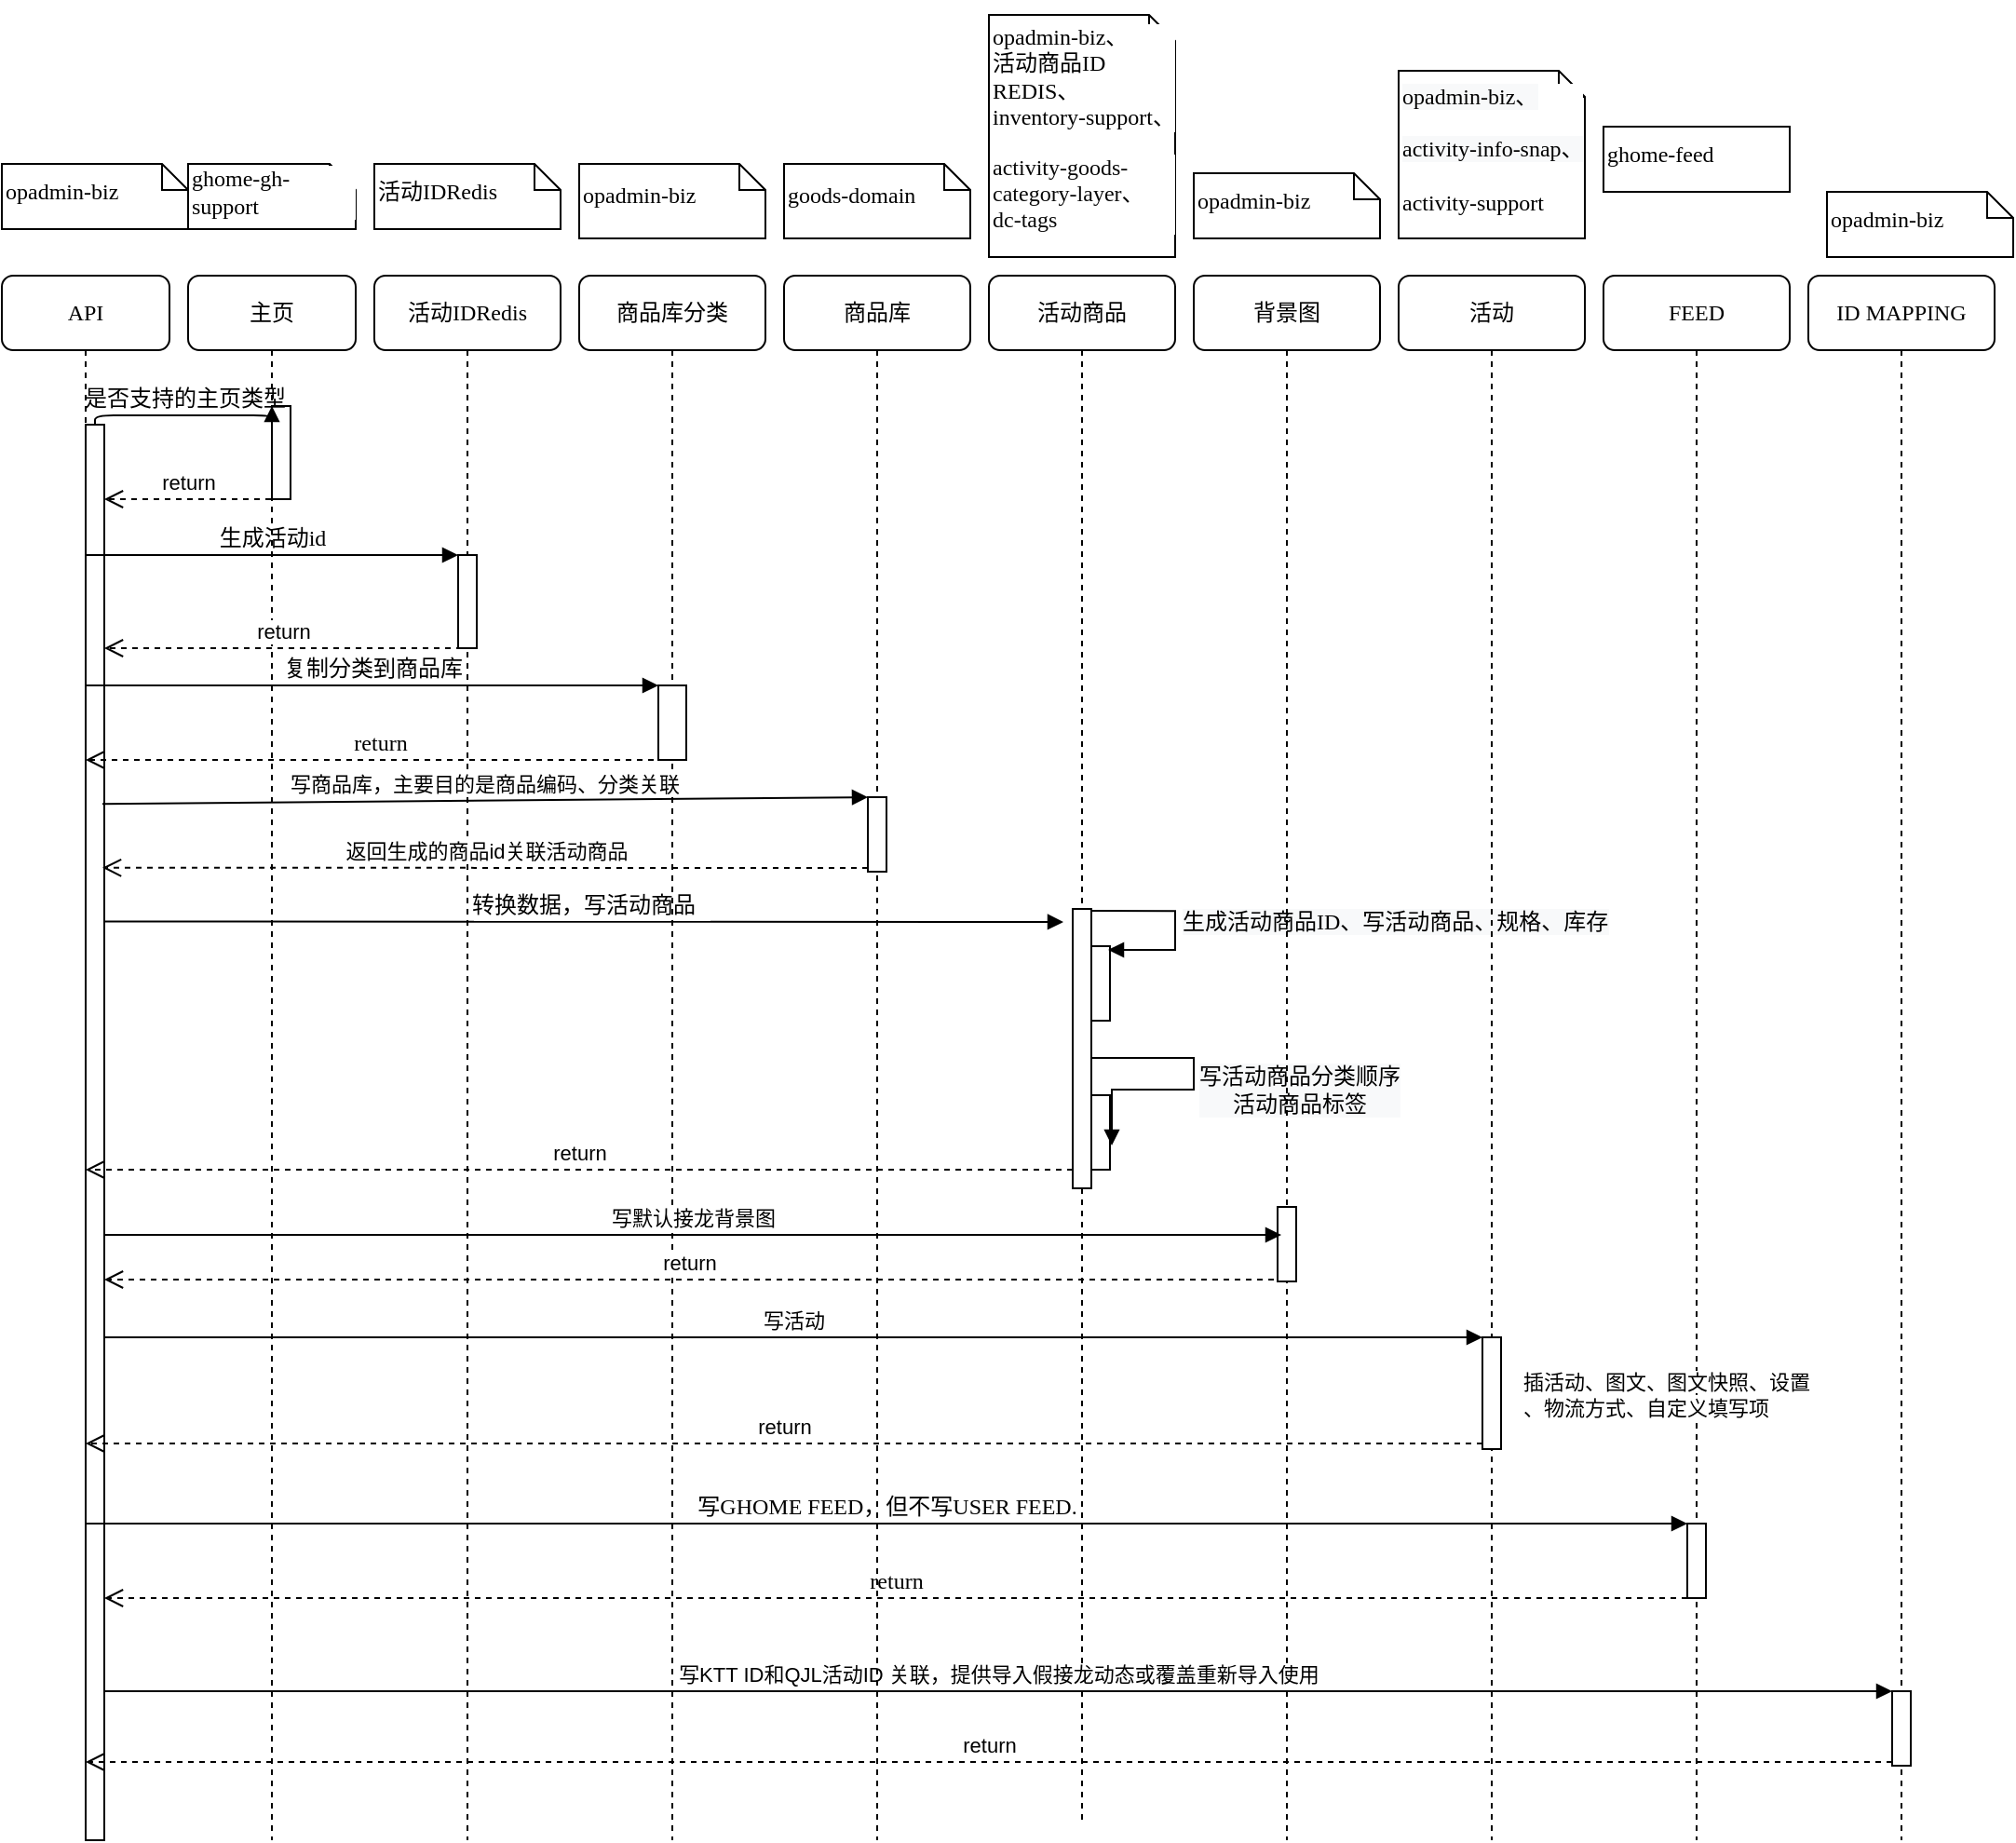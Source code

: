 <mxfile version="20.3.3" type="github">
  <diagram name="Page-1" id="13e1069c-82ec-6db2-03f1-153e76fe0fe0">
    <mxGraphModel dx="1422" dy="1556" grid="1" gridSize="10" guides="1" tooltips="1" connect="1" arrows="1" fold="1" page="1" pageScale="1" pageWidth="1100" pageHeight="850" background="none" math="0" shadow="0">
      <root>
        <mxCell id="0" />
        <mxCell id="1" parent="0" />
        <mxCell id="7baba1c4bc27f4b0-2" value="&lt;pre style=&quot;background-color: rgb(255, 255, 255); font-family: &amp;quot;JetBrains Mono&amp;quot;, monospace; font-size: 9pt;&quot;&gt;&lt;span style=&quot;&quot;&gt;主页&lt;/span&gt;&lt;/pre&gt;" style="shape=umlLifeline;perimeter=lifelinePerimeter;whiteSpace=wrap;html=1;container=1;collapsible=0;recursiveResize=0;outlineConnect=0;rounded=1;shadow=0;comic=0;labelBackgroundColor=none;strokeWidth=1;fontFamily=Verdana;fontSize=12;align=center;fontColor=#000000;" parent="1" vertex="1">
          <mxGeometry x="110" y="110" width="90" height="840" as="geometry" />
        </mxCell>
        <mxCell id="7baba1c4bc27f4b0-10" value="" style="html=1;points=[];perimeter=orthogonalPerimeter;rounded=0;shadow=0;comic=0;labelBackgroundColor=none;strokeWidth=1;fontFamily=Verdana;fontSize=12;align=center;" parent="7baba1c4bc27f4b0-2" vertex="1">
          <mxGeometry x="45" y="70" width="10" height="50" as="geometry" />
        </mxCell>
        <mxCell id="7baba1c4bc27f4b0-3" value="活动IDRedis" style="shape=umlLifeline;perimeter=lifelinePerimeter;whiteSpace=wrap;html=1;container=1;collapsible=0;recursiveResize=0;outlineConnect=0;rounded=1;shadow=0;comic=0;labelBackgroundColor=none;strokeWidth=1;fontFamily=Verdana;fontSize=12;align=center;" parent="1" vertex="1">
          <mxGeometry x="210" y="110" width="100" height="840" as="geometry" />
        </mxCell>
        <mxCell id="7baba1c4bc27f4b0-13" value="" style="html=1;points=[];perimeter=orthogonalPerimeter;rounded=0;shadow=0;comic=0;labelBackgroundColor=none;strokeWidth=1;fontFamily=Verdana;fontSize=12;align=center;" parent="7baba1c4bc27f4b0-3" vertex="1">
          <mxGeometry x="45" y="150" width="10" height="50" as="geometry" />
        </mxCell>
        <mxCell id="7baba1c4bc27f4b0-4" value="商品库分类" style="shape=umlLifeline;perimeter=lifelinePerimeter;whiteSpace=wrap;html=1;container=1;collapsible=0;recursiveResize=0;outlineConnect=0;rounded=1;shadow=0;comic=0;labelBackgroundColor=none;strokeWidth=1;fontFamily=Verdana;fontSize=12;align=center;" parent="1" vertex="1">
          <mxGeometry x="320" y="110" width="100" height="840" as="geometry" />
        </mxCell>
        <mxCell id="7baba1c4bc27f4b0-19" value="" style="html=1;points=[];perimeter=orthogonalPerimeter;rounded=0;shadow=0;comic=0;labelBackgroundColor=none;strokeWidth=1;fontFamily=Verdana;fontSize=12;align=center;" parent="7baba1c4bc27f4b0-4" vertex="1">
          <mxGeometry x="42.5" y="220" width="15" height="40" as="geometry" />
        </mxCell>
        <mxCell id="7baba1c4bc27f4b0-5" value="活动商品" style="shape=umlLifeline;perimeter=lifelinePerimeter;whiteSpace=wrap;html=1;container=1;collapsible=0;recursiveResize=0;outlineConnect=0;rounded=1;shadow=0;comic=0;labelBackgroundColor=none;strokeWidth=1;fontFamily=Verdana;fontSize=12;align=center;" parent="1" vertex="1">
          <mxGeometry x="540" y="110" width="100" height="830" as="geometry" />
        </mxCell>
        <mxCell id="7baba1c4bc27f4b0-16" value="" style="html=1;points=[];perimeter=orthogonalPerimeter;rounded=0;shadow=0;comic=0;labelBackgroundColor=none;strokeWidth=1;fontFamily=Verdana;fontSize=12;align=center;" parent="7baba1c4bc27f4b0-5" vertex="1">
          <mxGeometry x="45" y="340" width="10" height="150" as="geometry" />
        </mxCell>
        <mxCell id="uvjcX-9irBK1Zf8yvH0O-30" value="" style="html=1;points=[];perimeter=orthogonalPerimeter;fontColor=#000000;" parent="7baba1c4bc27f4b0-5" vertex="1">
          <mxGeometry x="55" y="440" width="10" height="40" as="geometry" />
        </mxCell>
        <mxCell id="uvjcX-9irBK1Zf8yvH0O-31" value="&lt;div style=&quot;font-size: 12px; background-color: rgb(248, 249, 250); text-align: center;&quot;&gt;&lt;font face=&quot;Verdana&quot;&gt;写活动商品分类顺序&lt;/font&gt;&lt;/div&gt;&lt;div style=&quot;font-size: 12px; background-color: rgb(248, 249, 250); text-align: center;&quot;&gt;&lt;font face=&quot;Verdana&quot;&gt;活动商品标签&lt;/font&gt;&lt;/div&gt;" style="edgeStyle=orthogonalEdgeStyle;html=1;align=left;spacingLeft=2;endArrow=block;rounded=0;fontColor=#000000;entryX=1.1;entryY=0.675;entryDx=0;entryDy=0;entryPerimeter=0;" parent="7baba1c4bc27f4b0-5" target="uvjcX-9irBK1Zf8yvH0O-30" edge="1" source="7baba1c4bc27f4b0-16">
          <mxGeometry relative="1" as="geometry">
            <mxPoint x="60" y="420" as="sourcePoint" />
            <Array as="points">
              <mxPoint x="110" y="420" />
              <mxPoint x="110" y="437" />
              <mxPoint x="66" y="437" />
            </Array>
            <mxPoint x="60" y="470" as="targetPoint" />
          </mxGeometry>
        </mxCell>
        <mxCell id="uvjcX-9irBK1Zf8yvH0O-26" value="" style="html=1;points=[];perimeter=orthogonalPerimeter;fontColor=#000000;" parent="7baba1c4bc27f4b0-5" vertex="1">
          <mxGeometry x="55" y="360" width="10" height="40" as="geometry" />
        </mxCell>
        <mxCell id="uvjcX-9irBK1Zf8yvH0O-27" value="&lt;span style=&quot;font-family: Verdana; font-size: 12px; text-align: center; background-color: rgb(248, 249, 250);&quot;&gt;生成活动商品ID、写活动商品、规格、库存&lt;/span&gt;" style="edgeStyle=orthogonalEdgeStyle;html=1;align=left;spacingLeft=2;endArrow=block;rounded=0;fontColor=#000000;exitX=1;exitY=0.007;exitDx=0;exitDy=0;exitPerimeter=0;entryX=0.9;entryY=0.05;entryDx=0;entryDy=0;entryPerimeter=0;" parent="7baba1c4bc27f4b0-5" source="7baba1c4bc27f4b0-16" target="uvjcX-9irBK1Zf8yvH0O-26" edge="1">
          <mxGeometry relative="1" as="geometry">
            <mxPoint x="-190" y="310" as="sourcePoint" />
            <Array as="points">
              <mxPoint x="100" y="341" />
              <mxPoint x="100" y="362" />
            </Array>
          </mxGeometry>
        </mxCell>
        <mxCell id="7baba1c4bc27f4b0-6" value="背景图" style="shape=umlLifeline;perimeter=lifelinePerimeter;whiteSpace=wrap;html=1;container=1;collapsible=0;recursiveResize=0;outlineConnect=0;rounded=1;shadow=0;comic=0;labelBackgroundColor=none;strokeWidth=1;fontFamily=Verdana;fontSize=12;align=center;" parent="1" vertex="1">
          <mxGeometry x="650" y="110" width="100" height="840" as="geometry" />
        </mxCell>
        <mxCell id="7baba1c4bc27f4b0-22" value="" style="html=1;points=[];perimeter=orthogonalPerimeter;rounded=0;shadow=0;comic=0;labelBackgroundColor=none;strokeWidth=1;fontFamily=Verdana;fontSize=12;align=center;" parent="7baba1c4bc27f4b0-6" vertex="1">
          <mxGeometry x="45" y="500" width="10" height="40" as="geometry" />
        </mxCell>
        <mxCell id="7baba1c4bc27f4b0-7" value="活动" style="shape=umlLifeline;perimeter=lifelinePerimeter;whiteSpace=wrap;html=1;container=1;collapsible=0;recursiveResize=0;outlineConnect=0;rounded=1;shadow=0;comic=0;labelBackgroundColor=none;strokeWidth=1;fontFamily=Verdana;fontSize=12;align=center;" parent="1" vertex="1">
          <mxGeometry x="760" y="110" width="100" height="840" as="geometry" />
        </mxCell>
        <mxCell id="uvjcX-9irBK1Zf8yvH0O-23" value="" style="html=1;points=[];perimeter=orthogonalPerimeter;fontColor=#000000;" parent="7baba1c4bc27f4b0-7" vertex="1">
          <mxGeometry x="45" y="570" width="10" height="60" as="geometry" />
        </mxCell>
        <mxCell id="7baba1c4bc27f4b0-8" value="API" style="shape=umlLifeline;perimeter=lifelinePerimeter;whiteSpace=wrap;html=1;container=1;collapsible=0;recursiveResize=0;outlineConnect=0;rounded=1;shadow=0;comic=0;labelBackgroundColor=none;strokeWidth=1;fontFamily=Verdana;fontSize=12;align=center;" parent="1" vertex="1">
          <mxGeometry x="10" y="110" width="90" height="840" as="geometry" />
        </mxCell>
        <mxCell id="7baba1c4bc27f4b0-9" value="" style="html=1;points=[];perimeter=orthogonalPerimeter;rounded=0;shadow=0;comic=0;labelBackgroundColor=none;strokeWidth=1;fontFamily=Verdana;fontSize=12;align=center;" parent="7baba1c4bc27f4b0-8" vertex="1">
          <mxGeometry x="45" y="80" width="10" height="760" as="geometry" />
        </mxCell>
        <mxCell id="7baba1c4bc27f4b0-29" value="写GHOME FEED，但不写USER FEED." style="html=1;verticalAlign=bottom;endArrow=block;entryX=0;entryY=0;labelBackgroundColor=none;fontFamily=Verdana;fontSize=12;edgeStyle=elbowEdgeStyle;elbow=vertical;" parent="1" source="7baba1c4bc27f4b0-8" target="7baba1c4bc27f4b0-28" edge="1">
          <mxGeometry relative="1" as="geometry">
            <mxPoint x="600" y="550" as="sourcePoint" />
          </mxGeometry>
        </mxCell>
        <mxCell id="7baba1c4bc27f4b0-30" value="return" style="html=1;verticalAlign=bottom;endArrow=open;dashed=1;endSize=8;labelBackgroundColor=none;fontFamily=Verdana;fontSize=12;edgeStyle=elbowEdgeStyle;elbow=vertical;" parent="1" source="7baba1c4bc27f4b0-28" target="7baba1c4bc27f4b0-9" edge="1">
          <mxGeometry relative="1" as="geometry">
            <mxPoint x="800" y="626" as="targetPoint" />
            <Array as="points">
              <mxPoint x="560" y="820" />
              <mxPoint x="660" y="750" />
              <mxPoint x="500" y="700" />
              <mxPoint x="570" y="600" />
            </Array>
          </mxGeometry>
        </mxCell>
        <mxCell id="7baba1c4bc27f4b0-11" value="是否支持的主页类型" style="html=1;verticalAlign=bottom;endArrow=block;entryX=0;entryY=0;labelBackgroundColor=none;fontFamily=Verdana;fontSize=12;edgeStyle=elbowEdgeStyle;elbow=vertical;" parent="1" source="7baba1c4bc27f4b0-9" target="7baba1c4bc27f4b0-10" edge="1">
          <mxGeometry relative="1" as="geometry">
            <mxPoint x="220" y="190" as="sourcePoint" />
          </mxGeometry>
        </mxCell>
        <mxCell id="7baba1c4bc27f4b0-40" value="&lt;span style=&quot;text-align: center;&quot;&gt;opadmin-biz&lt;/span&gt;" style="shape=note;whiteSpace=wrap;html=1;size=14;verticalAlign=middle;align=left;spacingTop=-6;rounded=0;shadow=0;comic=0;labelBackgroundColor=none;strokeWidth=1;fontFamily=Verdana;fontSize=12" parent="1" vertex="1">
          <mxGeometry x="10" y="50" width="100" height="35" as="geometry" />
        </mxCell>
        <mxCell id="7baba1c4bc27f4b0-41" value="&lt;div style=&quot;background-color: rgb(255, 255, 255); font-size: 9pt;&quot;&gt;&lt;span style=&quot;&quot;&gt;ghome-gh-support&lt;/span&gt;&lt;/div&gt;" style="shape=note;whiteSpace=wrap;html=1;size=14;verticalAlign=middle;align=left;spacingTop=-6;rounded=0;shadow=0;comic=0;labelBackgroundColor=none;strokeWidth=1;fontFamily=Verdana;fontSize=12;fontColor=#000000;" parent="1" vertex="1">
          <mxGeometry x="110" y="50" width="90" height="35" as="geometry" />
        </mxCell>
        <mxCell id="7baba1c4bc27f4b0-42" value="&lt;div style=&quot;text-align: center;&quot;&gt;活动IDRedis&lt;br&gt;&lt;/div&gt;" style="shape=note;whiteSpace=wrap;html=1;size=14;verticalAlign=middle;align=left;spacingTop=-6;rounded=0;shadow=0;comic=0;labelBackgroundColor=none;strokeWidth=1;fontFamily=Verdana;fontSize=12" parent="1" vertex="1">
          <mxGeometry x="210" y="50" width="100" height="35" as="geometry" />
        </mxCell>
        <mxCell id="7baba1c4bc27f4b0-43" value="&lt;p style=&quot;background-color: rgb(255, 255, 255); font-size: 9pt;&quot;&gt;&lt;span style=&quot;text-align: center;&quot;&gt;opadmin-biz、&lt;br&gt;&lt;/span&gt;&lt;span style=&quot;text-align: center;&quot;&gt;活动商品ID REDIS、&lt;br&gt;&lt;/span&gt;&lt;span style=&quot;&quot;&gt;inventory-support、&lt;/span&gt;&lt;/p&gt;&lt;div style=&quot;font-size: 9pt; background-color: rgb(255, 255, 255); color: rgb(8, 8, 8);&quot;&gt;activity-goods-category-layer、&lt;/div&gt;&lt;div style=&quot;font-size: 9pt; background-color: rgb(255, 255, 255); color: rgb(8, 8, 8);&quot;&gt;dc-tags&lt;/div&gt;&lt;span style=&quot;text-align: center;&quot;&gt;&lt;br&gt;&lt;/span&gt;" style="shape=note;whiteSpace=wrap;html=1;size=14;verticalAlign=middle;align=left;spacingTop=-6;rounded=0;shadow=0;comic=0;labelBackgroundColor=none;strokeWidth=1;fontFamily=Verdana;fontSize=12;fontColor=#000000;" parent="1" vertex="1">
          <mxGeometry x="540" y="-30" width="100" height="130" as="geometry" />
        </mxCell>
        <mxCell id="7baba1c4bc27f4b0-44" value="&lt;span style=&quot;text-align: center;&quot;&gt;opadmin-biz&lt;/span&gt;" style="shape=note;whiteSpace=wrap;html=1;size=14;verticalAlign=middle;align=left;spacingTop=-6;rounded=0;shadow=0;comic=0;labelBackgroundColor=none;strokeWidth=1;fontFamily=Verdana;fontSize=12" parent="1" vertex="1">
          <mxGeometry x="320" y="50" width="100" height="40" as="geometry" />
        </mxCell>
        <mxCell id="7baba1c4bc27f4b0-45" value="&lt;span style=&quot;text-align: center;&quot;&gt;opadmin-biz&lt;/span&gt;" style="shape=note;whiteSpace=wrap;html=1;size=14;verticalAlign=middle;align=left;spacingTop=-6;rounded=0;shadow=0;comic=0;labelBackgroundColor=none;strokeWidth=1;fontFamily=Verdana;fontSize=12" parent="1" vertex="1">
          <mxGeometry x="650" y="55" width="100" height="35" as="geometry" />
        </mxCell>
        <mxCell id="7baba1c4bc27f4b0-46" value="&lt;div style=&quot;background-color: rgb(255, 255, 255); font-size: 9pt;&quot;&gt;&lt;span style=&quot;text-align: center; background-color: rgb(248, 249, 250);&quot;&gt;opadmin-biz、&lt;/span&gt;&lt;br&gt;&lt;/div&gt;&lt;div style=&quot;background-color: rgb(255, 255, 255); font-size: 9pt;&quot;&gt;&lt;span style=&quot;text-align: center; background-color: rgb(248, 249, 250);&quot;&gt;&lt;br&gt;&lt;/span&gt;&lt;/div&gt;&lt;div style=&quot;background-color: rgb(255, 255, 255); font-size: 9pt;&quot;&gt;&lt;span style=&quot;text-align: center; background-color: rgb(248, 249, 250);&quot;&gt;activity-info-snap、&lt;/span&gt;&lt;/div&gt;&lt;div style=&quot;background-color: rgb(255, 255, 255); font-size: 9pt;&quot;&gt;&lt;div style=&quot;font-size: 9pt;&quot;&gt;&lt;span style=&quot;&quot;&gt;&lt;br&gt;&lt;/span&gt;&lt;/div&gt;&lt;div style=&quot;font-size: 9pt;&quot;&gt;&lt;span style=&quot;&quot;&gt;activity-support&lt;/span&gt;&lt;/div&gt;&lt;/div&gt;" style="shape=note;whiteSpace=wrap;html=1;size=14;verticalAlign=middle;align=left;spacingTop=-6;rounded=0;shadow=0;comic=0;labelBackgroundColor=none;strokeWidth=1;fontFamily=Verdana;fontSize=12;fontColor=#000000;" parent="1" vertex="1">
          <mxGeometry x="760" width="100" height="90" as="geometry" />
        </mxCell>
        <mxCell id="uvjcX-9irBK1Zf8yvH0O-8" value="FEED" style="shape=umlLifeline;perimeter=lifelinePerimeter;whiteSpace=wrap;html=1;container=1;collapsible=0;recursiveResize=0;outlineConnect=0;rounded=1;shadow=0;comic=0;labelBackgroundColor=none;strokeWidth=1;fontFamily=Verdana;fontSize=12;align=center;" parent="1" vertex="1">
          <mxGeometry x="870" y="110" width="100" height="840" as="geometry" />
        </mxCell>
        <mxCell id="uvjcX-9irBK1Zf8yvH0O-44" value="&lt;span style=&quot;color: rgb(0, 0, 0); font-family: Helvetica; font-size: 11px; font-style: normal; font-variant-ligatures: normal; font-variant-caps: normal; font-weight: 400; letter-spacing: normal; orphans: 2; text-align: left; text-indent: 0px; text-transform: none; widows: 2; word-spacing: 0px; -webkit-text-stroke-width: 0px; background-color: rgb(255, 255, 255); text-decoration-thickness: initial; text-decoration-style: initial; text-decoration-color: initial; float: none; display: inline !important;&quot;&gt;插活动、图文、图文快照、设置&lt;br&gt;、物流方式、自定义填写项&lt;/span&gt;" style="text;whiteSpace=wrap;html=1;fontColor=#000000;" parent="uvjcX-9irBK1Zf8yvH0O-8" vertex="1">
          <mxGeometry x="-45" y="580" width="190" height="50" as="geometry" />
        </mxCell>
        <mxCell id="7baba1c4bc27f4b0-28" value="" style="html=1;points=[];perimeter=orthogonalPerimeter;rounded=0;shadow=0;comic=0;labelBackgroundColor=none;strokeWidth=1;fontFamily=Verdana;fontSize=12;align=center;" parent="uvjcX-9irBK1Zf8yvH0O-8" vertex="1">
          <mxGeometry x="45" y="670" width="10" height="40" as="geometry" />
        </mxCell>
        <mxCell id="uvjcX-9irBK1Zf8yvH0O-9" value="&lt;div style=&quot;background-color: rgb(255, 255, 255); font-size: 9pt;&quot;&gt;&lt;span style=&quot;&quot;&gt;ghome-feed&lt;/span&gt;&lt;/div&gt;" style="shape=note;whiteSpace=wrap;html=1;size=0;verticalAlign=middle;align=left;spacingTop=-6;rounded=0;shadow=0;comic=0;labelBackgroundColor=none;strokeWidth=1;fontFamily=Verdana;fontSize=12;fontColor=#000000;" parent="1" vertex="1">
          <mxGeometry x="870" y="30" width="100" height="35" as="geometry" />
        </mxCell>
        <mxCell id="uvjcX-9irBK1Zf8yvH0O-11" value="return" style="html=1;verticalAlign=bottom;endArrow=open;dashed=1;endSize=8;rounded=0;" parent="1" source="7baba1c4bc27f4b0-2" target="7baba1c4bc27f4b0-9" edge="1">
          <mxGeometry relative="1" as="geometry">
            <mxPoint x="250" y="220" as="sourcePoint" />
            <mxPoint x="170" y="210" as="targetPoint" />
            <Array as="points">
              <mxPoint x="120" y="230" />
            </Array>
          </mxGeometry>
        </mxCell>
        <mxCell id="uvjcX-9irBK1Zf8yvH0O-24" value="写活动" style="html=1;verticalAlign=bottom;endArrow=block;entryX=0;entryY=0;rounded=0;fontColor=#000000;" parent="1" source="7baba1c4bc27f4b0-9" target="uvjcX-9irBK1Zf8yvH0O-23" edge="1">
          <mxGeometry relative="1" as="geometry">
            <mxPoint x="735" y="640" as="sourcePoint" />
          </mxGeometry>
        </mxCell>
        <mxCell id="uvjcX-9irBK1Zf8yvH0O-25" value="return" style="html=1;verticalAlign=bottom;endArrow=open;dashed=1;endSize=8;exitX=0;exitY=0.95;rounded=0;fontColor=#000000;" parent="1" source="uvjcX-9irBK1Zf8yvH0O-23" target="7baba1c4bc27f4b0-8" edge="1">
          <mxGeometry relative="1" as="geometry">
            <mxPoint x="735" y="716" as="targetPoint" />
          </mxGeometry>
        </mxCell>
        <mxCell id="uvjcX-9irBK1Zf8yvH0O-34" value="ID MAPPING" style="shape=umlLifeline;perimeter=lifelinePerimeter;whiteSpace=wrap;html=1;container=1;collapsible=0;recursiveResize=0;outlineConnect=0;rounded=1;shadow=0;comic=0;labelBackgroundColor=none;strokeWidth=1;fontFamily=Verdana;fontSize=12;align=center;" parent="1" vertex="1">
          <mxGeometry x="980" y="110" width="100" height="840" as="geometry" />
        </mxCell>
        <mxCell id="uvjcX-9irBK1Zf8yvH0O-36" value="" style="html=1;points=[];perimeter=orthogonalPerimeter;fontColor=#000000;" parent="uvjcX-9irBK1Zf8yvH0O-34" vertex="1">
          <mxGeometry x="45" y="760" width="10" height="40" as="geometry" />
        </mxCell>
        <mxCell id="uvjcX-9irBK1Zf8yvH0O-35" value="&lt;span style=&quot;text-align: center;&quot;&gt;opadmin-biz&lt;/span&gt;" style="shape=note;whiteSpace=wrap;html=1;size=14;verticalAlign=middle;align=left;spacingTop=-6;rounded=0;shadow=0;comic=0;labelBackgroundColor=none;strokeWidth=1;fontFamily=Verdana;fontSize=12" parent="1" vertex="1">
          <mxGeometry x="990" y="65" width="100" height="35" as="geometry" />
        </mxCell>
        <mxCell id="uvjcX-9irBK1Zf8yvH0O-37" value="写KTT ID和QJL活动ID 关联，提供导入假接龙动态或覆盖重新导入使用" style="html=1;verticalAlign=bottom;endArrow=block;entryX=0;entryY=0;rounded=0;fontColor=#000000;" parent="1" source="7baba1c4bc27f4b0-9" target="uvjcX-9irBK1Zf8yvH0O-36" edge="1">
          <mxGeometry relative="1" as="geometry">
            <mxPoint x="950" y="770" as="sourcePoint" />
          </mxGeometry>
        </mxCell>
        <mxCell id="uvjcX-9irBK1Zf8yvH0O-38" value="return" style="html=1;verticalAlign=bottom;endArrow=open;dashed=1;endSize=8;exitX=0;exitY=0.95;rounded=0;fontColor=#000000;" parent="1" source="uvjcX-9irBK1Zf8yvH0O-36" target="7baba1c4bc27f4b0-8" edge="1">
          <mxGeometry relative="1" as="geometry">
            <mxPoint x="950" y="846" as="targetPoint" />
          </mxGeometry>
        </mxCell>
        <mxCell id="KcAz6lK4TFkgTFxXGgYT-7" value="商品库" style="shape=umlLifeline;perimeter=lifelinePerimeter;whiteSpace=wrap;html=1;container=1;collapsible=0;recursiveResize=0;outlineConnect=0;rounded=1;shadow=0;comic=0;labelBackgroundColor=none;strokeWidth=1;fontFamily=Verdana;fontSize=12;align=center;" vertex="1" parent="1">
          <mxGeometry x="430" y="110" width="100" height="840" as="geometry" />
        </mxCell>
        <mxCell id="KcAz6lK4TFkgTFxXGgYT-10" value="" style="html=1;points=[];perimeter=orthogonalPerimeter;" vertex="1" parent="KcAz6lK4TFkgTFxXGgYT-7">
          <mxGeometry x="45" y="280" width="10" height="40" as="geometry" />
        </mxCell>
        <mxCell id="7baba1c4bc27f4b0-14" value="生成活动id" style="html=1;verticalAlign=bottom;endArrow=block;entryX=0;entryY=0;labelBackgroundColor=none;fontFamily=Verdana;fontSize=12;edgeStyle=elbowEdgeStyle;elbow=vertical;" parent="1" source="7baba1c4bc27f4b0-8" target="7baba1c4bc27f4b0-13" edge="1">
          <mxGeometry relative="1" as="geometry">
            <mxPoint x="280" y="200" as="sourcePoint" />
          </mxGeometry>
        </mxCell>
        <mxCell id="uvjcX-9irBK1Zf8yvH0O-3" value="return" style="html=1;verticalAlign=bottom;endArrow=open;dashed=1;endSize=8;rounded=0;exitX=0.2;exitY=1;exitDx=0;exitDy=0;exitPerimeter=0;" parent="1" source="7baba1c4bc27f4b0-13" target="7baba1c4bc27f4b0-9" edge="1">
          <mxGeometry relative="1" as="geometry">
            <mxPoint x="280" y="230" as="sourcePoint" />
            <mxPoint x="200" y="230" as="targetPoint" />
          </mxGeometry>
        </mxCell>
        <mxCell id="7baba1c4bc27f4b0-23" value="转换数据，写活动商品" style="html=1;verticalAlign=bottom;endArrow=block;labelBackgroundColor=none;fontFamily=Verdana;fontSize=12;exitX=1;exitY=0.351;exitDx=0;exitDy=0;exitPerimeter=0;" parent="1" source="7baba1c4bc27f4b0-9" edge="1">
          <mxGeometry relative="1" as="geometry">
            <mxPoint x="420" y="420" as="sourcePoint" />
            <mxPoint x="580" y="457" as="targetPoint" />
          </mxGeometry>
        </mxCell>
        <mxCell id="7baba1c4bc27f4b0-20" value="复制分类到商品库" style="html=1;verticalAlign=bottom;endArrow=block;entryX=0;entryY=0;labelBackgroundColor=none;fontFamily=Verdana;fontSize=12;edgeStyle=elbowEdgeStyle;elbow=vertical;" parent="1" source="7baba1c4bc27f4b0-8" target="7baba1c4bc27f4b0-19" edge="1">
          <mxGeometry relative="1" as="geometry">
            <mxPoint x="560" y="230" as="sourcePoint" />
          </mxGeometry>
        </mxCell>
        <mxCell id="7baba1c4bc27f4b0-21" value="return" style="html=1;verticalAlign=bottom;endArrow=open;dashed=1;endSize=8;labelBackgroundColor=none;fontFamily=Verdana;fontSize=12;edgeStyle=elbowEdgeStyle;elbow=vertical;exitX=0.633;exitY=1;exitDx=0;exitDy=0;exitPerimeter=0;" parent="1" source="7baba1c4bc27f4b0-19" target="7baba1c4bc27f4b0-8" edge="1">
          <mxGeometry relative="1" as="geometry">
            <mxPoint x="560" y="306" as="targetPoint" />
            <mxPoint x="360" y="360" as="sourcePoint" />
          </mxGeometry>
        </mxCell>
        <mxCell id="uvjcX-9irBK1Zf8yvH0O-21" value="写默认接龙背景图" style="html=1;verticalAlign=bottom;endArrow=block;rounded=0;fontColor=#000000;entryX=0.2;entryY=0.375;entryDx=0;entryDy=0;entryPerimeter=0;" parent="1" source="7baba1c4bc27f4b0-9" target="7baba1c4bc27f4b0-22" edge="1">
          <mxGeometry width="80" relative="1" as="geometry">
            <mxPoint x="60" y="590" as="sourcePoint" />
            <mxPoint x="140" y="590" as="targetPoint" />
          </mxGeometry>
        </mxCell>
        <mxCell id="uvjcX-9irBK1Zf8yvH0O-22" value="return" style="html=1;verticalAlign=bottom;endArrow=open;dashed=1;endSize=8;rounded=0;fontColor=#000000;exitX=-0.2;exitY=0.975;exitDx=0;exitDy=0;exitPerimeter=0;" parent="1" source="7baba1c4bc27f4b0-22" target="7baba1c4bc27f4b0-9" edge="1">
          <mxGeometry relative="1" as="geometry">
            <mxPoint x="610" y="620" as="sourcePoint" />
            <mxPoint x="530" y="620" as="targetPoint" />
          </mxGeometry>
        </mxCell>
        <mxCell id="KcAz6lK4TFkgTFxXGgYT-8" value="return" style="html=1;verticalAlign=bottom;endArrow=open;dashed=1;endSize=8;rounded=0;fontColor=#000000;" edge="1" parent="1" source="7baba1c4bc27f4b0-16" target="7baba1c4bc27f4b0-8">
          <mxGeometry relative="1" as="geometry">
            <mxPoint x="590" y="590" as="sourcePoint" />
            <mxPoint x="510" y="540" as="targetPoint" />
            <Array as="points">
              <mxPoint x="530" y="590" />
            </Array>
          </mxGeometry>
        </mxCell>
        <mxCell id="KcAz6lK4TFkgTFxXGgYT-11" value="写商品库，主要目的是商品编码、分类关联" style="html=1;verticalAlign=bottom;endArrow=block;entryX=0;entryY=0;rounded=0;exitX=0.9;exitY=0.268;exitDx=0;exitDy=0;exitPerimeter=0;" edge="1" target="KcAz6lK4TFkgTFxXGgYT-10" parent="1" source="7baba1c4bc27f4b0-9">
          <mxGeometry relative="1" as="geometry">
            <mxPoint x="405" y="390" as="sourcePoint" />
          </mxGeometry>
        </mxCell>
        <mxCell id="KcAz6lK4TFkgTFxXGgYT-12" value="返回生成的商品id关联活动商品" style="html=1;verticalAlign=bottom;endArrow=open;dashed=1;endSize=8;exitX=0;exitY=0.95;rounded=0;entryX=0.9;entryY=0.313;entryDx=0;entryDy=0;entryPerimeter=0;" edge="1" source="KcAz6lK4TFkgTFxXGgYT-10" parent="1" target="7baba1c4bc27f4b0-9">
          <mxGeometry relative="1" as="geometry">
            <mxPoint x="405" y="466" as="targetPoint" />
          </mxGeometry>
        </mxCell>
        <mxCell id="KcAz6lK4TFkgTFxXGgYT-13" value="&lt;span style=&quot;text-align: center;&quot;&gt;goods-domain&lt;/span&gt;" style="shape=note;whiteSpace=wrap;html=1;size=14;verticalAlign=middle;align=left;spacingTop=-6;rounded=0;shadow=0;comic=0;labelBackgroundColor=none;strokeWidth=1;fontFamily=Verdana;fontSize=12" vertex="1" parent="1">
          <mxGeometry x="430" y="50" width="100" height="40" as="geometry" />
        </mxCell>
      </root>
    </mxGraphModel>
  </diagram>
</mxfile>
